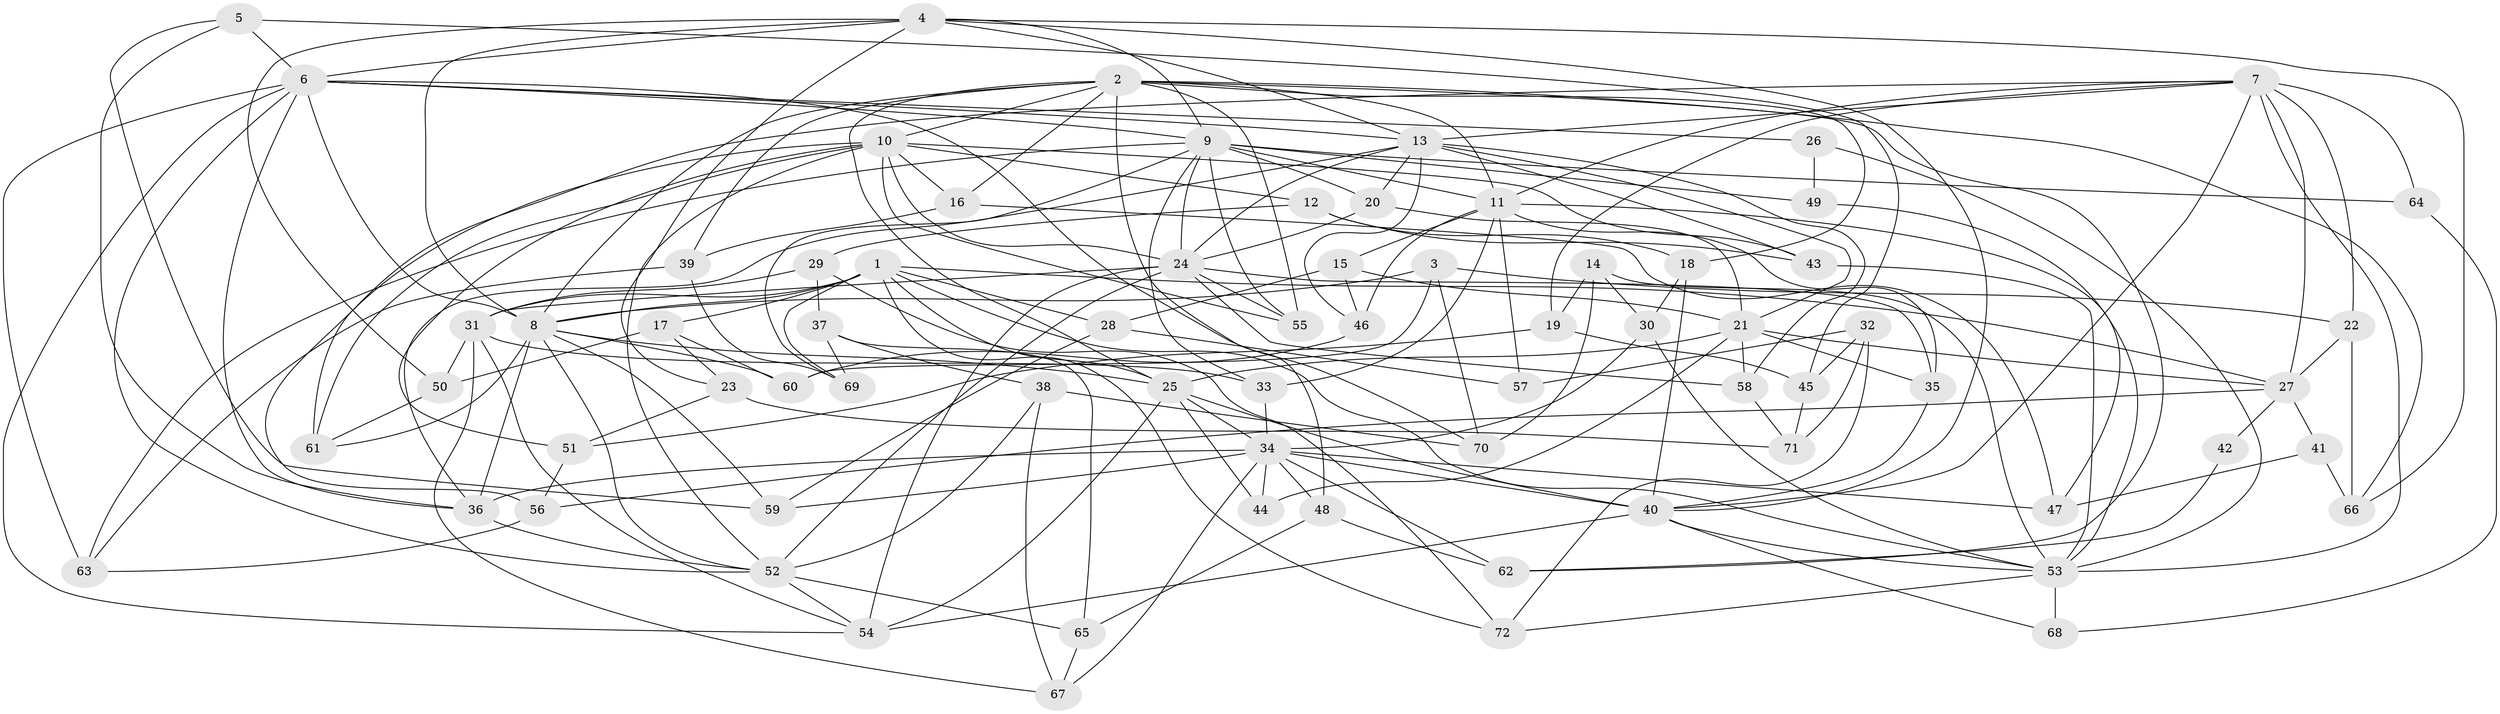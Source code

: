 // original degree distribution, {4: 1.0}
// Generated by graph-tools (version 1.1) at 2025/38/03/09/25 02:38:11]
// undirected, 72 vertices, 192 edges
graph export_dot {
graph [start="1"]
  node [color=gray90,style=filled];
  1;
  2;
  3;
  4;
  5;
  6;
  7;
  8;
  9;
  10;
  11;
  12;
  13;
  14;
  15;
  16;
  17;
  18;
  19;
  20;
  21;
  22;
  23;
  24;
  25;
  26;
  27;
  28;
  29;
  30;
  31;
  32;
  33;
  34;
  35;
  36;
  37;
  38;
  39;
  40;
  41;
  42;
  43;
  44;
  45;
  46;
  47;
  48;
  49;
  50;
  51;
  52;
  53;
  54;
  55;
  56;
  57;
  58;
  59;
  60;
  61;
  62;
  63;
  64;
  65;
  66;
  67;
  68;
  69;
  70;
  71;
  72;
  1 -- 8 [weight=1.0];
  1 -- 17 [weight=1.0];
  1 -- 25 [weight=1.0];
  1 -- 27 [weight=1.0];
  1 -- 28 [weight=1.0];
  1 -- 31 [weight=2.0];
  1 -- 53 [weight=1.0];
  1 -- 69 [weight=1.0];
  1 -- 72 [weight=1.0];
  2 -- 8 [weight=1.0];
  2 -- 10 [weight=1.0];
  2 -- 11 [weight=1.0];
  2 -- 16 [weight=1.0];
  2 -- 18 [weight=1.0];
  2 -- 25 [weight=2.0];
  2 -- 39 [weight=1.0];
  2 -- 48 [weight=1.0];
  2 -- 55 [weight=1.0];
  2 -- 62 [weight=1.0];
  2 -- 66 [weight=1.0];
  3 -- 8 [weight=1.0];
  3 -- 22 [weight=1.0];
  3 -- 60 [weight=1.0];
  3 -- 70 [weight=1.0];
  4 -- 6 [weight=1.0];
  4 -- 8 [weight=2.0];
  4 -- 9 [weight=1.0];
  4 -- 13 [weight=2.0];
  4 -- 23 [weight=1.0];
  4 -- 40 [weight=1.0];
  4 -- 50 [weight=1.0];
  4 -- 66 [weight=1.0];
  5 -- 6 [weight=1.0];
  5 -- 36 [weight=1.0];
  5 -- 45 [weight=1.0];
  5 -- 59 [weight=1.0];
  6 -- 8 [weight=1.0];
  6 -- 9 [weight=1.0];
  6 -- 13 [weight=1.0];
  6 -- 26 [weight=1.0];
  6 -- 36 [weight=1.0];
  6 -- 52 [weight=2.0];
  6 -- 54 [weight=1.0];
  6 -- 63 [weight=1.0];
  6 -- 70 [weight=1.0];
  7 -- 11 [weight=1.0];
  7 -- 13 [weight=1.0];
  7 -- 19 [weight=1.0];
  7 -- 22 [weight=1.0];
  7 -- 27 [weight=1.0];
  7 -- 40 [weight=1.0];
  7 -- 53 [weight=1.0];
  7 -- 61 [weight=1.0];
  7 -- 64 [weight=2.0];
  8 -- 25 [weight=1.0];
  8 -- 36 [weight=1.0];
  8 -- 52 [weight=1.0];
  8 -- 59 [weight=1.0];
  8 -- 60 [weight=1.0];
  8 -- 61 [weight=1.0];
  9 -- 11 [weight=1.0];
  9 -- 20 [weight=1.0];
  9 -- 24 [weight=1.0];
  9 -- 33 [weight=1.0];
  9 -- 49 [weight=2.0];
  9 -- 55 [weight=1.0];
  9 -- 63 [weight=1.0];
  9 -- 64 [weight=1.0];
  9 -- 69 [weight=1.0];
  10 -- 12 [weight=1.0];
  10 -- 16 [weight=1.0];
  10 -- 24 [weight=1.0];
  10 -- 43 [weight=1.0];
  10 -- 51 [weight=1.0];
  10 -- 52 [weight=1.0];
  10 -- 55 [weight=1.0];
  10 -- 56 [weight=1.0];
  10 -- 61 [weight=1.0];
  11 -- 15 [weight=1.0];
  11 -- 33 [weight=1.0];
  11 -- 35 [weight=1.0];
  11 -- 46 [weight=1.0];
  11 -- 47 [weight=1.0];
  11 -- 57 [weight=2.0];
  12 -- 18 [weight=1.0];
  12 -- 29 [weight=1.0];
  12 -- 43 [weight=1.0];
  13 -- 20 [weight=1.0];
  13 -- 21 [weight=2.0];
  13 -- 24 [weight=1.0];
  13 -- 36 [weight=1.0];
  13 -- 43 [weight=1.0];
  13 -- 46 [weight=1.0];
  13 -- 58 [weight=1.0];
  14 -- 19 [weight=1.0];
  14 -- 30 [weight=1.0];
  14 -- 53 [weight=1.0];
  14 -- 70 [weight=1.0];
  15 -- 21 [weight=1.0];
  15 -- 28 [weight=1.0];
  15 -- 46 [weight=1.0];
  16 -- 39 [weight=1.0];
  16 -- 47 [weight=1.0];
  17 -- 23 [weight=1.0];
  17 -- 50 [weight=1.0];
  17 -- 60 [weight=1.0];
  18 -- 30 [weight=1.0];
  18 -- 40 [weight=1.0];
  19 -- 45 [weight=1.0];
  19 -- 51 [weight=1.0];
  20 -- 21 [weight=1.0];
  20 -- 24 [weight=1.0];
  21 -- 25 [weight=2.0];
  21 -- 27 [weight=1.0];
  21 -- 35 [weight=1.0];
  21 -- 44 [weight=1.0];
  21 -- 58 [weight=1.0];
  22 -- 27 [weight=1.0];
  22 -- 66 [weight=1.0];
  23 -- 51 [weight=1.0];
  23 -- 71 [weight=1.0];
  24 -- 31 [weight=1.0];
  24 -- 35 [weight=1.0];
  24 -- 52 [weight=1.0];
  24 -- 54 [weight=1.0];
  24 -- 55 [weight=1.0];
  24 -- 58 [weight=1.0];
  25 -- 34 [weight=1.0];
  25 -- 40 [weight=1.0];
  25 -- 44 [weight=1.0];
  25 -- 54 [weight=1.0];
  26 -- 49 [weight=1.0];
  26 -- 53 [weight=2.0];
  27 -- 41 [weight=2.0];
  27 -- 42 [weight=3.0];
  27 -- 56 [weight=1.0];
  28 -- 57 [weight=1.0];
  28 -- 59 [weight=1.0];
  29 -- 31 [weight=1.0];
  29 -- 37 [weight=1.0];
  29 -- 72 [weight=1.0];
  30 -- 34 [weight=1.0];
  30 -- 53 [weight=1.0];
  31 -- 33 [weight=1.0];
  31 -- 50 [weight=1.0];
  31 -- 54 [weight=1.0];
  31 -- 67 [weight=1.0];
  32 -- 45 [weight=1.0];
  32 -- 57 [weight=1.0];
  32 -- 71 [weight=1.0];
  32 -- 72 [weight=1.0];
  33 -- 34 [weight=1.0];
  34 -- 36 [weight=1.0];
  34 -- 40 [weight=1.0];
  34 -- 44 [weight=2.0];
  34 -- 47 [weight=1.0];
  34 -- 48 [weight=1.0];
  34 -- 59 [weight=1.0];
  34 -- 62 [weight=1.0];
  34 -- 67 [weight=1.0];
  35 -- 40 [weight=1.0];
  36 -- 52 [weight=1.0];
  37 -- 38 [weight=1.0];
  37 -- 65 [weight=1.0];
  37 -- 69 [weight=1.0];
  38 -- 52 [weight=1.0];
  38 -- 67 [weight=1.0];
  38 -- 70 [weight=1.0];
  39 -- 63 [weight=1.0];
  39 -- 69 [weight=1.0];
  40 -- 53 [weight=1.0];
  40 -- 54 [weight=2.0];
  40 -- 68 [weight=1.0];
  41 -- 47 [weight=1.0];
  41 -- 66 [weight=1.0];
  42 -- 62 [weight=1.0];
  43 -- 53 [weight=1.0];
  45 -- 71 [weight=1.0];
  46 -- 60 [weight=1.0];
  48 -- 62 [weight=1.0];
  48 -- 65 [weight=1.0];
  49 -- 53 [weight=1.0];
  50 -- 61 [weight=1.0];
  51 -- 56 [weight=1.0];
  52 -- 54 [weight=2.0];
  52 -- 65 [weight=1.0];
  53 -- 68 [weight=2.0];
  53 -- 72 [weight=1.0];
  56 -- 63 [weight=1.0];
  58 -- 71 [weight=1.0];
  64 -- 68 [weight=1.0];
  65 -- 67 [weight=1.0];
}
